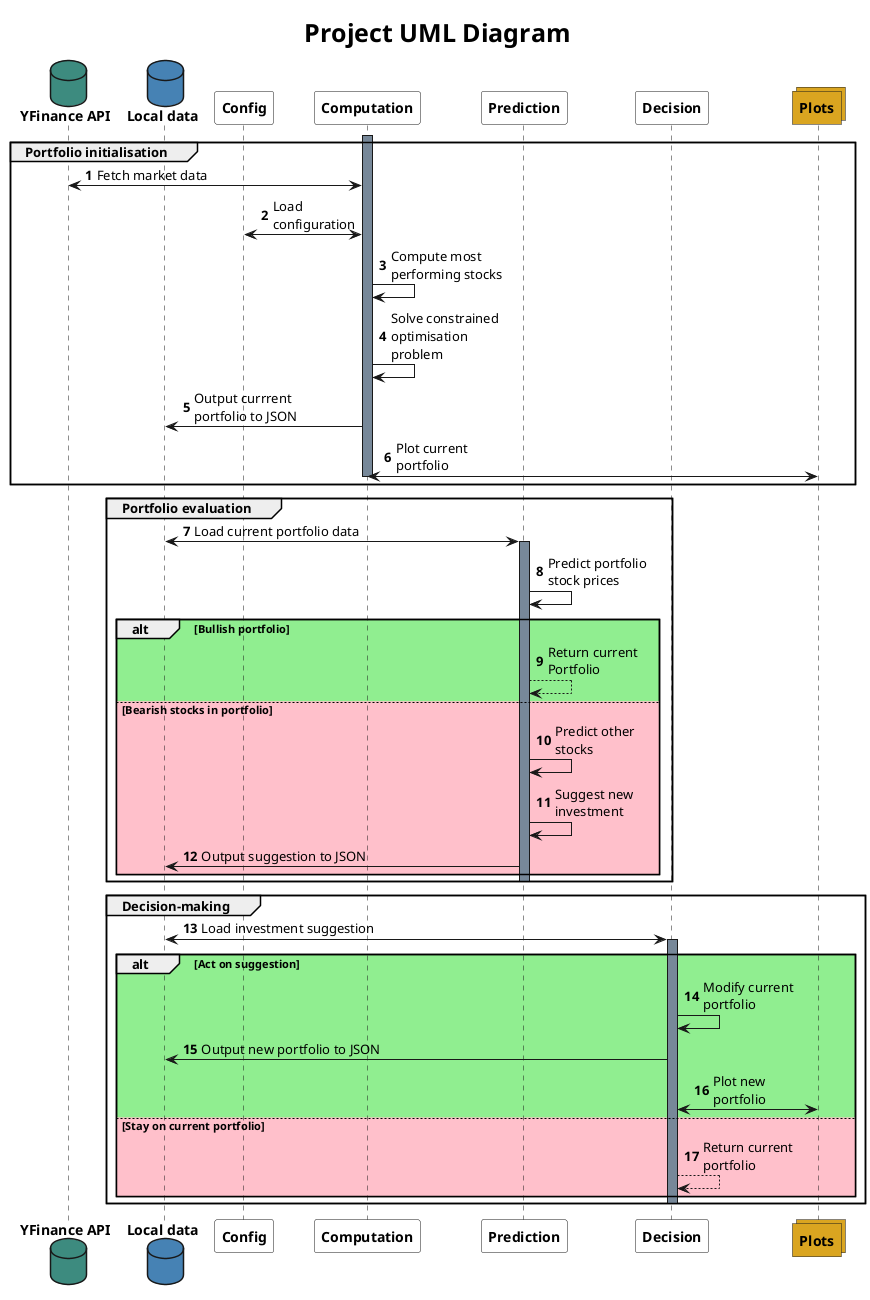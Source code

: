 @startuml

skinparam ParticipantFontStyle bold
skinparam DatabaseFontStyle bold
skinparam CollectionsFontStyle bold
skinparam BackgroundColor White
skinparam TitleFontSize 25
skinparam TitleFontStyle bold
autonumber


title Project UML Diagram


database "YFinance API" #3D8B7F
database "Local data" #SteelBlue
participant Config #White
participant Computation #White
participant Prediction #White
participant Decision #White
collections Plots #GoldenRod


group Portfolio initialisation
activate Computation #LightSlateGrey
Computation <-> "YFinance API": Fetch market data
Computation <-> Config: Load \nconfiguration
Computation -> Computation: Compute most \nperforming stocks
Computation -> Computation: Solve constrained\noptimisation \nproblem
Computation -> "Local data": Output currrent \nportfolio to JSON
Plots <-> Computation: Plot current \nportfolio
deactivate Computation
end


group Portfolio evaluation
Prediction <-> "Local data": Load current portfolio data
activate Prediction #LightSlateGrey
Prediction -> Prediction: Predict portfolio \nstock prices
alt #LightGreen Bullish portfolio
    Prediction -->Prediction: Return current\nPortfolio
else #Pink Bearish stocks in portfolio
    Prediction -> Prediction: Predict other\nstocks
    Prediction -> Prediction: Suggest new\ninvestment
    Prediction -> "Local data": Output suggestion to JSON
end
deactivate Prediction
end


group Decision-making
Decision <-> "Local data": Load investment suggestion
activate Decision #LightSlateGrey
alt #LightGreen Act on suggestion
    Decision -> Decision: Modify current \nportfolio
    Decision -> "Local data": Output new portfolio to JSON
    Plots <-> Decision: Plot new \nportfolio
else #Pink Stay on current portfolio
    Decision --> Decision: Return current\nportfolio
end
deactivate Decision
end
@enduml

@startuml
colors SteelBlue
@enduml

@startuml
colors 3D8B7F
@enduml